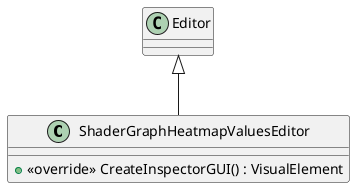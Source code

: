 @startuml
class ShaderGraphHeatmapValuesEditor {
    + <<override>> CreateInspectorGUI() : VisualElement
}
Editor <|-- ShaderGraphHeatmapValuesEditor
@enduml
